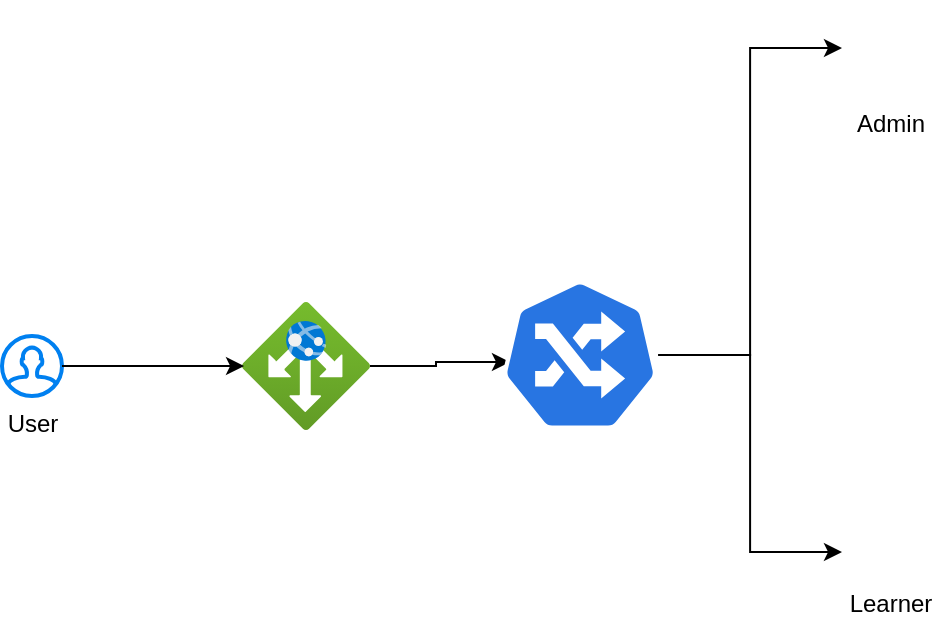 <mxfile version="23.1.8" type="github">
  <diagram name="Page-1" id="T4M04Sw3OB_QDKywDrmm">
    <mxGraphModel dx="880" dy="434" grid="1" gridSize="10" guides="1" tooltips="1" connect="1" arrows="1" fold="1" page="1" pageScale="1" pageWidth="850" pageHeight="1100" math="0" shadow="0">
      <root>
        <mxCell id="0" />
        <mxCell id="1" parent="0" />
        <mxCell id="OB5NeaHzMn2Zl4-AUMSB-3" value="User" style="html=1;verticalLabelPosition=bottom;align=center;labelBackgroundColor=#ffffff;verticalAlign=top;strokeWidth=2;strokeColor=#0080F0;shadow=0;dashed=0;shape=mxgraph.ios7.icons.user;" vertex="1" parent="1">
          <mxGeometry x="40" y="228" width="30" height="30" as="geometry" />
        </mxCell>
        <mxCell id="OB5NeaHzMn2Zl4-AUMSB-39" style="edgeStyle=orthogonalEdgeStyle;rounded=0;orthogonalLoop=1;jettySize=auto;html=1;entryX=0.051;entryY=0.547;entryDx=0;entryDy=0;entryPerimeter=0;" edge="1" parent="1" source="OB5NeaHzMn2Zl4-AUMSB-7" target="OB5NeaHzMn2Zl4-AUMSB-20">
          <mxGeometry relative="1" as="geometry">
            <mxPoint x="280" y="243" as="targetPoint" />
          </mxGeometry>
        </mxCell>
        <mxCell id="OB5NeaHzMn2Zl4-AUMSB-7" value="" style="image;aspect=fixed;html=1;points=[];align=center;fontSize=12;image=img/lib/azure2/networking/Application_Gateways.svg;" vertex="1" parent="1">
          <mxGeometry x="160" y="211" width="64" height="64" as="geometry" />
        </mxCell>
        <mxCell id="OB5NeaHzMn2Zl4-AUMSB-24" style="edgeStyle=orthogonalEdgeStyle;rounded=0;orthogonalLoop=1;jettySize=auto;html=1;entryX=0;entryY=0.5;entryDx=0;entryDy=0;" edge="1" parent="1" source="OB5NeaHzMn2Zl4-AUMSB-20" target="OB5NeaHzMn2Zl4-AUMSB-23">
          <mxGeometry relative="1" as="geometry" />
        </mxCell>
        <mxCell id="OB5NeaHzMn2Zl4-AUMSB-35" style="edgeStyle=orthogonalEdgeStyle;rounded=0;orthogonalLoop=1;jettySize=auto;html=1;entryX=0;entryY=0.75;entryDx=0;entryDy=0;" edge="1" parent="1" source="OB5NeaHzMn2Zl4-AUMSB-20" target="OB5NeaHzMn2Zl4-AUMSB-34">
          <mxGeometry relative="1" as="geometry" />
        </mxCell>
        <mxCell id="OB5NeaHzMn2Zl4-AUMSB-20" value="" style="aspect=fixed;sketch=0;html=1;dashed=0;whitespace=wrap;fillColor=#2875E2;strokeColor=#ffffff;points=[[0.005,0.63,0],[0.1,0.2,0],[0.9,0.2,0],[0.5,0,0],[0.995,0.63,0],[0.72,0.99,0],[0.5,1,0],[0.28,0.99,0]];shape=mxgraph.kubernetes.icon2;prIcon=ing" vertex="1" parent="1">
          <mxGeometry x="290" y="200" width="78.13" height="75" as="geometry" />
        </mxCell>
        <mxCell id="OB5NeaHzMn2Zl4-AUMSB-23" value="Admin" style="shape=image;html=1;verticalAlign=top;verticalLabelPosition=bottom;labelBackgroundColor=#ffffff;imageAspect=0;aspect=fixed;image=https://cdn0.iconfinder.com/data/icons/long-shadow-web-icons/512/angular-symbol-128.png" vertex="1" parent="1">
          <mxGeometry x="460" y="60" width="48" height="48" as="geometry" />
        </mxCell>
        <mxCell id="OB5NeaHzMn2Zl4-AUMSB-34" value="Learner" style="shape=image;html=1;verticalAlign=top;verticalLabelPosition=bottom;labelBackgroundColor=#ffffff;imageAspect=0;aspect=fixed;image=https://cdn0.iconfinder.com/data/icons/long-shadow-web-icons/512/angular-symbol-128.png" vertex="1" parent="1">
          <mxGeometry x="460" y="300" width="48" height="48" as="geometry" />
        </mxCell>
        <mxCell id="OB5NeaHzMn2Zl4-AUMSB-37" style="edgeStyle=orthogonalEdgeStyle;rounded=0;orthogonalLoop=1;jettySize=auto;html=1;entryX=0.016;entryY=0.5;entryDx=0;entryDy=0;entryPerimeter=0;" edge="1" parent="1" source="OB5NeaHzMn2Zl4-AUMSB-3" target="OB5NeaHzMn2Zl4-AUMSB-7">
          <mxGeometry relative="1" as="geometry" />
        </mxCell>
      </root>
    </mxGraphModel>
  </diagram>
</mxfile>
